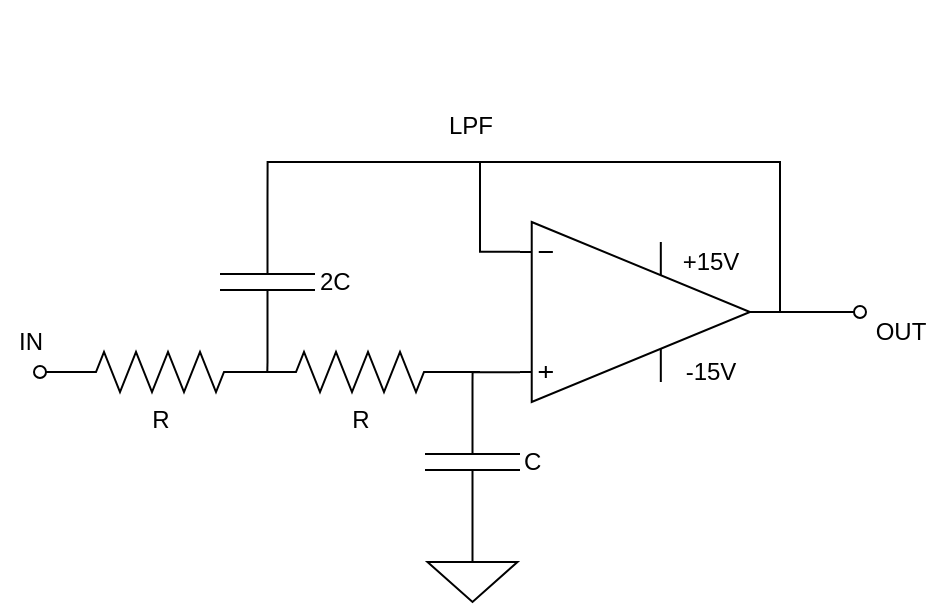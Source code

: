 <mxfile version="13.1.11" type="device"><diagram name="Page-1" id="7e0a89b8-554c-2b80-1dc8-d5c74ca68de4"><mxGraphModel dx="981" dy="492" grid="1" gridSize="10" guides="1" tooltips="1" connect="1" arrows="0" fold="1" page="1" pageScale="1" pageWidth="1100" pageHeight="850" background="#ffffff" math="0" shadow="0"><root><mxCell id="0"/><mxCell id="1" parent="0"/><mxCell id="ZVsuRvTm9p5kXVCQ8msv-15" style="edgeStyle=orthogonalEdgeStyle;rounded=0;orthogonalLoop=1;jettySize=auto;html=1;exitX=1;exitY=0.5;exitDx=0;exitDy=0;exitPerimeter=0;endArrow=none;endFill=0;fontSize=16;" parent="1" edge="1"><mxGeometry relative="1" as="geometry"><mxPoint x="390" y="270" as="targetPoint"/><mxPoint x="390" y="270" as="sourcePoint"/></mxGeometry></mxCell><mxCell id="L6mjfoqMnN6WN8Gxvz6a-8" style="edgeStyle=orthogonalEdgeStyle;rounded=0;orthogonalLoop=1;jettySize=auto;html=1;exitX=1;exitY=0.5;exitDx=0;exitDy=0;exitPerimeter=0;endArrow=oval;endFill=0;" parent="1" source="L6mjfoqMnN6WN8Gxvz6a-1" edge="1"><mxGeometry relative="1" as="geometry"><mxPoint x="520" y="425" as="targetPoint"/></mxGeometry></mxCell><mxCell id="L6mjfoqMnN6WN8Gxvz6a-9" style="edgeStyle=orthogonalEdgeStyle;rounded=0;orthogonalLoop=1;jettySize=auto;html=1;exitX=0;exitY=0.835;exitDx=0;exitDy=0;exitPerimeter=0;endArrow=none;endFill=0;entryX=0;entryY=0.5;entryDx=0;entryDy=0;entryPerimeter=0;" parent="1" source="L6mjfoqMnN6WN8Gxvz6a-1" target="XIzPmbO5B8Pl43cVVo1n-1" edge="1"><mxGeometry relative="1" as="geometry"><mxPoint x="312" y="480" as="targetPoint"/></mxGeometry></mxCell><mxCell id="L6mjfoqMnN6WN8Gxvz6a-15" style="edgeStyle=orthogonalEdgeStyle;rounded=0;orthogonalLoop=1;jettySize=auto;html=1;endArrow=none;endFill=0;entryX=0;entryY=0.5;entryDx=0;entryDy=0;entryPerimeter=0;" parent="1" target="XIzPmbO5B8Pl43cVVo1n-2" edge="1"><mxGeometry relative="1" as="geometry"><mxPoint x="480" y="425" as="sourcePoint"/><Array as="points"><mxPoint x="480" y="350"/><mxPoint x="224" y="350"/></Array><mxPoint x="220" y="340" as="targetPoint"/></mxGeometry></mxCell><mxCell id="XIzPmbO5B8Pl43cVVo1n-5" style="edgeStyle=orthogonalEdgeStyle;rounded=0;orthogonalLoop=1;jettySize=auto;html=1;exitX=0;exitY=0.165;exitDx=0;exitDy=0;exitPerimeter=0;endArrow=none;endFill=0;" edge="1" parent="1" source="L6mjfoqMnN6WN8Gxvz6a-1"><mxGeometry relative="1" as="geometry"><mxPoint x="330" y="350" as="targetPoint"/><Array as="points"><mxPoint x="330" y="395"/></Array></mxGeometry></mxCell><mxCell id="L6mjfoqMnN6WN8Gxvz6a-1" value="" style="verticalLabelPosition=bottom;shadow=0;dashed=0;align=center;html=1;verticalAlign=top;shape=mxgraph.electrical.abstract.operational_amp_1;" parent="1" vertex="1"><mxGeometry x="350" y="380" width="115" height="90" as="geometry"/></mxCell><mxCell id="L6mjfoqMnN6WN8Gxvz6a-2" value="+15V" style="text;html=1;align=center;verticalAlign=middle;resizable=0;points=[];autosize=1;" parent="L6mjfoqMnN6WN8Gxvz6a-1" vertex="1"><mxGeometry x="75" y="10" width="40" height="20" as="geometry"/></mxCell><mxCell id="L6mjfoqMnN6WN8Gxvz6a-6" value="-15V" style="text;html=1;align=center;verticalAlign=middle;resizable=0;points=[];autosize=1;" parent="L6mjfoqMnN6WN8Gxvz6a-1" vertex="1"><mxGeometry x="75" y="65" width="40" height="20" as="geometry"/></mxCell><mxCell id="L6mjfoqMnN6WN8Gxvz6a-10" value="" style="pointerEvents=1;verticalLabelPosition=bottom;shadow=0;dashed=0;align=center;html=1;verticalAlign=top;shape=mxgraph.electrical.signal_sources.signal_ground;" parent="1" vertex="1"><mxGeometry x="303.75" y="540" width="45" height="30" as="geometry"/></mxCell><mxCell id="L6mjfoqMnN6WN8Gxvz6a-12" value="R" style="pointerEvents=1;verticalLabelPosition=bottom;shadow=0;dashed=0;align=center;html=1;verticalAlign=top;shape=mxgraph.electrical.resistors.resistor_2;" parent="1" vertex="1"><mxGeometry x="120" y="445" width="100" height="20" as="geometry"/></mxCell><mxCell id="L6mjfoqMnN6WN8Gxvz6a-23" value="OUT" style="text;html=1;align=center;verticalAlign=middle;resizable=0;points=[];autosize=1;" parent="1" vertex="1"><mxGeometry x="520" y="425" width="40" height="20" as="geometry"/></mxCell><mxCell id="L6mjfoqMnN6WN8Gxvz6a-22" style="edgeStyle=elbowEdgeStyle;rounded=0;orthogonalLoop=1;jettySize=auto;html=1;exitX=0;exitY=0.5;exitDx=0;exitDy=0;exitPerimeter=0;startArrow=none;startFill=0;startSize=0;endArrow=oval;endFill=0;targetPerimeterSpacing=6;" parent="1" source="L6mjfoqMnN6WN8Gxvz6a-12" edge="1"><mxGeometry relative="1" as="geometry"><mxPoint x="110" y="455" as="targetPoint"/><Array as="points"/></mxGeometry></mxCell><mxCell id="L6mjfoqMnN6WN8Gxvz6a-28" value="IN" style="text;html=1;align=center;verticalAlign=middle;resizable=0;points=[];autosize=1;" parent="1" vertex="1"><mxGeometry x="90" y="430" width="30" height="20" as="geometry"/></mxCell><mxCell id="XIzPmbO5B8Pl43cVVo1n-1" value="C" style="pointerEvents=1;verticalLabelPosition=middle;shadow=0;dashed=0;align=left;html=1;verticalAlign=middle;shape=mxgraph.electrical.capacitors.capacitor_1;direction=south;labelPosition=right;" vertex="1" parent="1"><mxGeometry x="302.5" y="460" width="47.5" height="80" as="geometry"/></mxCell><mxCell id="XIzPmbO5B8Pl43cVVo1n-7" style="edgeStyle=orthogonalEdgeStyle;rounded=0;orthogonalLoop=1;jettySize=auto;html=1;exitX=1;exitY=0.5;exitDx=0;exitDy=0;exitPerimeter=0;endArrow=none;endFill=0;" edge="1" parent="1" source="XIzPmbO5B8Pl43cVVo1n-2"><mxGeometry relative="1" as="geometry"><mxPoint x="223.651" y="455" as="targetPoint"/></mxGeometry></mxCell><mxCell id="XIzPmbO5B8Pl43cVVo1n-2" value="2C" style="pointerEvents=1;verticalLabelPosition=middle;shadow=0;dashed=0;align=left;html=1;verticalAlign=middle;shape=mxgraph.electrical.capacitors.capacitor_1;direction=south;labelPosition=right;" vertex="1" parent="1"><mxGeometry x="200" y="370" width="47.5" height="80" as="geometry"/></mxCell><mxCell id="XIzPmbO5B8Pl43cVVo1n-8" style="edgeStyle=orthogonalEdgeStyle;rounded=0;orthogonalLoop=1;jettySize=auto;html=1;exitX=1;exitY=0.5;exitDx=0;exitDy=0;exitPerimeter=0;endArrow=none;endFill=0;" edge="1" parent="1" source="XIzPmbO5B8Pl43cVVo1n-4"><mxGeometry relative="1" as="geometry"><mxPoint x="330" y="454.93" as="targetPoint"/></mxGeometry></mxCell><mxCell id="XIzPmbO5B8Pl43cVVo1n-4" value="R" style="pointerEvents=1;verticalLabelPosition=bottom;shadow=0;dashed=0;align=center;html=1;verticalAlign=top;shape=mxgraph.electrical.resistors.resistor_2;" vertex="1" parent="1"><mxGeometry x="220" y="445" width="100" height="20" as="geometry"/></mxCell><mxCell id="XIzPmbO5B8Pl43cVVo1n-9" value="LPF" style="text;html=1;align=center;verticalAlign=middle;resizable=0;points=[];autosize=1;" vertex="1" parent="1"><mxGeometry x="305" y="322" width="40" height="20" as="geometry"/></mxCell></root></mxGraphModel></diagram></mxfile>